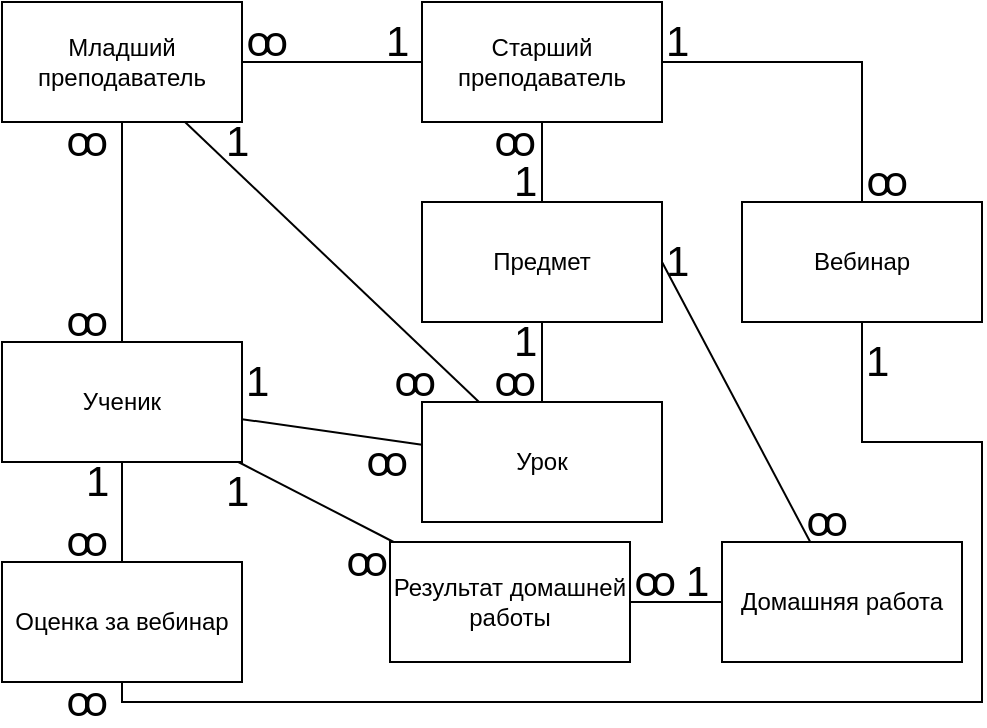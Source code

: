 <mxfile version="21.6.8" type="device">
  <diagram id="R2lEEEUBdFMjLlhIrx00" name="Page-1">
    <mxGraphModel dx="1434" dy="844" grid="1" gridSize="10" guides="1" tooltips="1" connect="1" arrows="1" fold="1" page="1" pageScale="1" pageWidth="583" pageHeight="413" math="0" shadow="0" extFonts="Permanent Marker^https://fonts.googleapis.com/css?family=Permanent+Marker">
      <root>
        <mxCell id="0" />
        <mxCell id="1" parent="0" />
        <mxCell id="zvejhQ9Nzf3fhYUcfmvr-3" value="" style="edgeStyle=orthogonalEdgeStyle;rounded=0;orthogonalLoop=1;jettySize=auto;html=1;endArrow=none;endFill=0;" edge="1" parent="1" source="zvejhQ9Nzf3fhYUcfmvr-1" target="zvejhQ9Nzf3fhYUcfmvr-2">
          <mxGeometry relative="1" as="geometry" />
        </mxCell>
        <mxCell id="zvejhQ9Nzf3fhYUcfmvr-13" value="" style="edgeStyle=orthogonalEdgeStyle;rounded=0;orthogonalLoop=1;jettySize=auto;html=1;endArrow=none;endFill=0;" edge="1" parent="1" source="zvejhQ9Nzf3fhYUcfmvr-1" target="zvejhQ9Nzf3fhYUcfmvr-12">
          <mxGeometry relative="1" as="geometry" />
        </mxCell>
        <mxCell id="zvejhQ9Nzf3fhYUcfmvr-18" style="rounded=0;orthogonalLoop=1;jettySize=auto;html=1;endArrow=none;endFill=0;" edge="1" parent="1" source="zvejhQ9Nzf3fhYUcfmvr-1" target="zvejhQ9Nzf3fhYUcfmvr-4">
          <mxGeometry relative="1" as="geometry" />
        </mxCell>
        <mxCell id="zvejhQ9Nzf3fhYUcfmvr-1" value="Младший преподаватель" style="rounded=0;whiteSpace=wrap;html=1;" vertex="1" parent="1">
          <mxGeometry x="30" y="20" width="120" height="60" as="geometry" />
        </mxCell>
        <mxCell id="zvejhQ9Nzf3fhYUcfmvr-5" value="" style="rounded=0;orthogonalLoop=1;jettySize=auto;html=1;endArrow=none;endFill=0;" edge="1" parent="1" source="zvejhQ9Nzf3fhYUcfmvr-2" target="zvejhQ9Nzf3fhYUcfmvr-4">
          <mxGeometry relative="1" as="geometry" />
        </mxCell>
        <mxCell id="zvejhQ9Nzf3fhYUcfmvr-7" value="" style="rounded=0;orthogonalLoop=1;jettySize=auto;html=1;endArrow=none;endFill=0;" edge="1" parent="1" source="zvejhQ9Nzf3fhYUcfmvr-2" target="zvejhQ9Nzf3fhYUcfmvr-6">
          <mxGeometry relative="1" as="geometry" />
        </mxCell>
        <mxCell id="zvejhQ9Nzf3fhYUcfmvr-10" style="rounded=0;orthogonalLoop=1;jettySize=auto;html=1;endArrow=none;endFill=0;" edge="1" parent="1" source="zvejhQ9Nzf3fhYUcfmvr-2" target="zvejhQ9Nzf3fhYUcfmvr-9">
          <mxGeometry relative="1" as="geometry" />
        </mxCell>
        <mxCell id="zvejhQ9Nzf3fhYUcfmvr-2" value="Ученик" style="whiteSpace=wrap;html=1;rounded=0;" vertex="1" parent="1">
          <mxGeometry x="30" y="190" width="120" height="60" as="geometry" />
        </mxCell>
        <mxCell id="zvejhQ9Nzf3fhYUcfmvr-4" value="Урок" style="whiteSpace=wrap;html=1;rounded=0;" vertex="1" parent="1">
          <mxGeometry x="240" y="220" width="120" height="60" as="geometry" />
        </mxCell>
        <mxCell id="zvejhQ9Nzf3fhYUcfmvr-6" value="Оценка за вебинар" style="whiteSpace=wrap;html=1;rounded=0;" vertex="1" parent="1">
          <mxGeometry x="30" y="300" width="120" height="60" as="geometry" />
        </mxCell>
        <mxCell id="zvejhQ9Nzf3fhYUcfmvr-9" value="Результат домашней работы" style="whiteSpace=wrap;html=1;rounded=0;" vertex="1" parent="1">
          <mxGeometry x="224" y="290" width="120" height="60" as="geometry" />
        </mxCell>
        <mxCell id="zvejhQ9Nzf3fhYUcfmvr-15" value="" style="edgeStyle=orthogonalEdgeStyle;rounded=0;orthogonalLoop=1;jettySize=auto;html=1;endArrow=none;endFill=0;" edge="1" parent="1" source="zvejhQ9Nzf3fhYUcfmvr-12" target="zvejhQ9Nzf3fhYUcfmvr-14">
          <mxGeometry relative="1" as="geometry" />
        </mxCell>
        <mxCell id="zvejhQ9Nzf3fhYUcfmvr-19" style="edgeStyle=orthogonalEdgeStyle;rounded=0;orthogonalLoop=1;jettySize=auto;html=1;endArrow=none;endFill=0;" edge="1" parent="1" source="zvejhQ9Nzf3fhYUcfmvr-12" target="zvejhQ9Nzf3fhYUcfmvr-17">
          <mxGeometry relative="1" as="geometry" />
        </mxCell>
        <mxCell id="zvejhQ9Nzf3fhYUcfmvr-12" value="Старший преподаватель" style="rounded=0;whiteSpace=wrap;html=1;" vertex="1" parent="1">
          <mxGeometry x="240" y="20" width="120" height="60" as="geometry" />
        </mxCell>
        <mxCell id="zvejhQ9Nzf3fhYUcfmvr-21" style="edgeStyle=orthogonalEdgeStyle;rounded=0;orthogonalLoop=1;jettySize=auto;html=1;endArrow=none;endFill=0;" edge="1" parent="1" source="zvejhQ9Nzf3fhYUcfmvr-14" target="zvejhQ9Nzf3fhYUcfmvr-6">
          <mxGeometry relative="1" as="geometry">
            <Array as="points">
              <mxPoint x="460" y="240" />
              <mxPoint x="520" y="240" />
              <mxPoint x="520" y="370" />
              <mxPoint x="90" y="370" />
            </Array>
          </mxGeometry>
        </mxCell>
        <mxCell id="zvejhQ9Nzf3fhYUcfmvr-14" value="Вебинар" style="whiteSpace=wrap;html=1;rounded=0;" vertex="1" parent="1">
          <mxGeometry x="400" y="120" width="120" height="60" as="geometry" />
        </mxCell>
        <mxCell id="zvejhQ9Nzf3fhYUcfmvr-20" style="edgeStyle=orthogonalEdgeStyle;rounded=0;orthogonalLoop=1;jettySize=auto;html=1;endArrow=none;endFill=0;" edge="1" parent="1" source="zvejhQ9Nzf3fhYUcfmvr-17" target="zvejhQ9Nzf3fhYUcfmvr-4">
          <mxGeometry relative="1" as="geometry" />
        </mxCell>
        <mxCell id="zvejhQ9Nzf3fhYUcfmvr-23" style="rounded=0;orthogonalLoop=1;jettySize=auto;html=1;exitX=1;exitY=0.5;exitDx=0;exitDy=0;endArrow=none;endFill=0;" edge="1" parent="1" source="zvejhQ9Nzf3fhYUcfmvr-17" target="zvejhQ9Nzf3fhYUcfmvr-22">
          <mxGeometry relative="1" as="geometry" />
        </mxCell>
        <mxCell id="zvejhQ9Nzf3fhYUcfmvr-17" value="Предмет" style="rounded=0;whiteSpace=wrap;html=1;" vertex="1" parent="1">
          <mxGeometry x="240" y="120" width="120" height="60" as="geometry" />
        </mxCell>
        <mxCell id="zvejhQ9Nzf3fhYUcfmvr-24" style="rounded=0;orthogonalLoop=1;jettySize=auto;html=1;endArrow=none;endFill=0;" edge="1" parent="1" source="zvejhQ9Nzf3fhYUcfmvr-22" target="zvejhQ9Nzf3fhYUcfmvr-9">
          <mxGeometry relative="1" as="geometry" />
        </mxCell>
        <mxCell id="zvejhQ9Nzf3fhYUcfmvr-22" value="Домашняя работа" style="whiteSpace=wrap;html=1;rounded=0;" vertex="1" parent="1">
          <mxGeometry x="390" y="290" width="120" height="60" as="geometry" />
        </mxCell>
        <mxCell id="zvejhQ9Nzf3fhYUcfmvr-25" value="ꝏ" style="text;whiteSpace=wrap;fontSize=21;strokeWidth=2;" vertex="1" parent="1">
          <mxGeometry x="60" y="70" width="20" height="10" as="geometry" />
        </mxCell>
        <mxCell id="zvejhQ9Nzf3fhYUcfmvr-28" value="ꝏ" style="text;whiteSpace=wrap;fontSize=21;strokeWidth=2;" vertex="1" parent="1">
          <mxGeometry x="60" y="160" width="20" height="10" as="geometry" />
        </mxCell>
        <mxCell id="zvejhQ9Nzf3fhYUcfmvr-29" value="1" style="text;whiteSpace=wrap;fontSize=21;strokeWidth=2;" vertex="1" parent="1">
          <mxGeometry x="140" y="70" width="20" height="10" as="geometry" />
        </mxCell>
        <mxCell id="zvejhQ9Nzf3fhYUcfmvr-30" value="ꝏ" style="text;whiteSpace=wrap;fontSize=21;strokeWidth=2;" vertex="1" parent="1">
          <mxGeometry x="224" y="190" width="20" height="10" as="geometry" />
        </mxCell>
        <mxCell id="zvejhQ9Nzf3fhYUcfmvr-31" value="ꝏ" style="text;whiteSpace=wrap;fontSize=21;strokeWidth=2;" vertex="1" parent="1">
          <mxGeometry x="150" y="20" width="20" height="10" as="geometry" />
        </mxCell>
        <mxCell id="zvejhQ9Nzf3fhYUcfmvr-32" value="1" style="text;whiteSpace=wrap;fontSize=21;strokeWidth=2;" vertex="1" parent="1">
          <mxGeometry x="220" y="20" width="20" height="10" as="geometry" />
        </mxCell>
        <mxCell id="zvejhQ9Nzf3fhYUcfmvr-33" value="1" style="text;whiteSpace=wrap;fontSize=21;strokeWidth=2;" vertex="1" parent="1">
          <mxGeometry x="360" y="20" width="20" height="10" as="geometry" />
        </mxCell>
        <mxCell id="zvejhQ9Nzf3fhYUcfmvr-35" value="ꝏ" style="text;whiteSpace=wrap;fontSize=21;strokeWidth=2;" vertex="1" parent="1">
          <mxGeometry x="460" y="90" width="20" height="10" as="geometry" />
        </mxCell>
        <mxCell id="zvejhQ9Nzf3fhYUcfmvr-36" value="ꝏ" style="text;whiteSpace=wrap;fontSize=21;strokeWidth=2;" vertex="1" parent="1">
          <mxGeometry x="60" y="350" width="20" height="10" as="geometry" />
        </mxCell>
        <mxCell id="zvejhQ9Nzf3fhYUcfmvr-37" value="1" style="text;whiteSpace=wrap;fontSize=21;strokeWidth=2;" vertex="1" parent="1">
          <mxGeometry x="460" y="180" width="20" height="10" as="geometry" />
        </mxCell>
        <mxCell id="zvejhQ9Nzf3fhYUcfmvr-38" value="ꝏ" style="text;whiteSpace=wrap;fontSize=21;strokeWidth=2;" vertex="1" parent="1">
          <mxGeometry x="60" y="270" width="20" height="10" as="geometry" />
        </mxCell>
        <mxCell id="zvejhQ9Nzf3fhYUcfmvr-39" value="1" style="text;whiteSpace=wrap;fontSize=21;strokeWidth=2;" vertex="1" parent="1">
          <mxGeometry x="70" y="240" width="20" height="10" as="geometry" />
        </mxCell>
        <mxCell id="zvejhQ9Nzf3fhYUcfmvr-40" value="ꝏ" style="text;whiteSpace=wrap;fontSize=21;strokeWidth=2;" vertex="1" parent="1">
          <mxGeometry x="200" y="280" width="20" height="10" as="geometry" />
        </mxCell>
        <mxCell id="zvejhQ9Nzf3fhYUcfmvr-41" value="1" style="text;whiteSpace=wrap;fontSize=21;strokeWidth=2;" vertex="1" parent="1">
          <mxGeometry x="140" y="245" width="20" height="10" as="geometry" />
        </mxCell>
        <mxCell id="zvejhQ9Nzf3fhYUcfmvr-42" value="ꝏ" style="text;whiteSpace=wrap;fontSize=21;strokeWidth=2;" vertex="1" parent="1">
          <mxGeometry x="210" y="230" width="20" height="10" as="geometry" />
        </mxCell>
        <mxCell id="zvejhQ9Nzf3fhYUcfmvr-44" value="1" style="text;whiteSpace=wrap;fontSize=21;strokeWidth=2;" vertex="1" parent="1">
          <mxGeometry x="150" y="190" width="20" height="10" as="geometry" />
        </mxCell>
        <mxCell id="zvejhQ9Nzf3fhYUcfmvr-45" value="1" style="text;whiteSpace=wrap;fontSize=21;strokeWidth=2;" vertex="1" parent="1">
          <mxGeometry x="370" y="290" width="20" height="10" as="geometry" />
        </mxCell>
        <mxCell id="zvejhQ9Nzf3fhYUcfmvr-46" value="ꝏ" style="text;whiteSpace=wrap;fontSize=21;strokeWidth=2;" vertex="1" parent="1">
          <mxGeometry x="344" y="290" width="20" height="10" as="geometry" />
        </mxCell>
        <mxCell id="zvejhQ9Nzf3fhYUcfmvr-47" value="1" style="text;whiteSpace=wrap;fontSize=21;strokeWidth=2;" vertex="1" parent="1">
          <mxGeometry x="360" y="130" width="20" height="10" as="geometry" />
        </mxCell>
        <mxCell id="zvejhQ9Nzf3fhYUcfmvr-48" value="ꝏ" style="text;whiteSpace=wrap;fontSize=21;strokeWidth=2;" vertex="1" parent="1">
          <mxGeometry x="430" y="260" width="20" height="10" as="geometry" />
        </mxCell>
        <mxCell id="zvejhQ9Nzf3fhYUcfmvr-49" value="1" style="text;whiteSpace=wrap;fontSize=21;strokeWidth=2;" vertex="1" parent="1">
          <mxGeometry x="284" y="90" width="20" height="10" as="geometry" />
        </mxCell>
        <mxCell id="zvejhQ9Nzf3fhYUcfmvr-50" value="ꝏ" style="text;whiteSpace=wrap;fontSize=21;strokeWidth=2;" vertex="1" parent="1">
          <mxGeometry x="274" y="70" width="20" height="10" as="geometry" />
        </mxCell>
        <mxCell id="zvejhQ9Nzf3fhYUcfmvr-51" value="1" style="text;whiteSpace=wrap;fontSize=21;strokeWidth=2;" vertex="1" parent="1">
          <mxGeometry x="284" y="170" width="20" height="10" as="geometry" />
        </mxCell>
        <mxCell id="zvejhQ9Nzf3fhYUcfmvr-52" value="ꝏ" style="text;whiteSpace=wrap;fontSize=21;strokeWidth=2;" vertex="1" parent="1">
          <mxGeometry x="274" y="190" width="20" height="10" as="geometry" />
        </mxCell>
      </root>
    </mxGraphModel>
  </diagram>
</mxfile>
